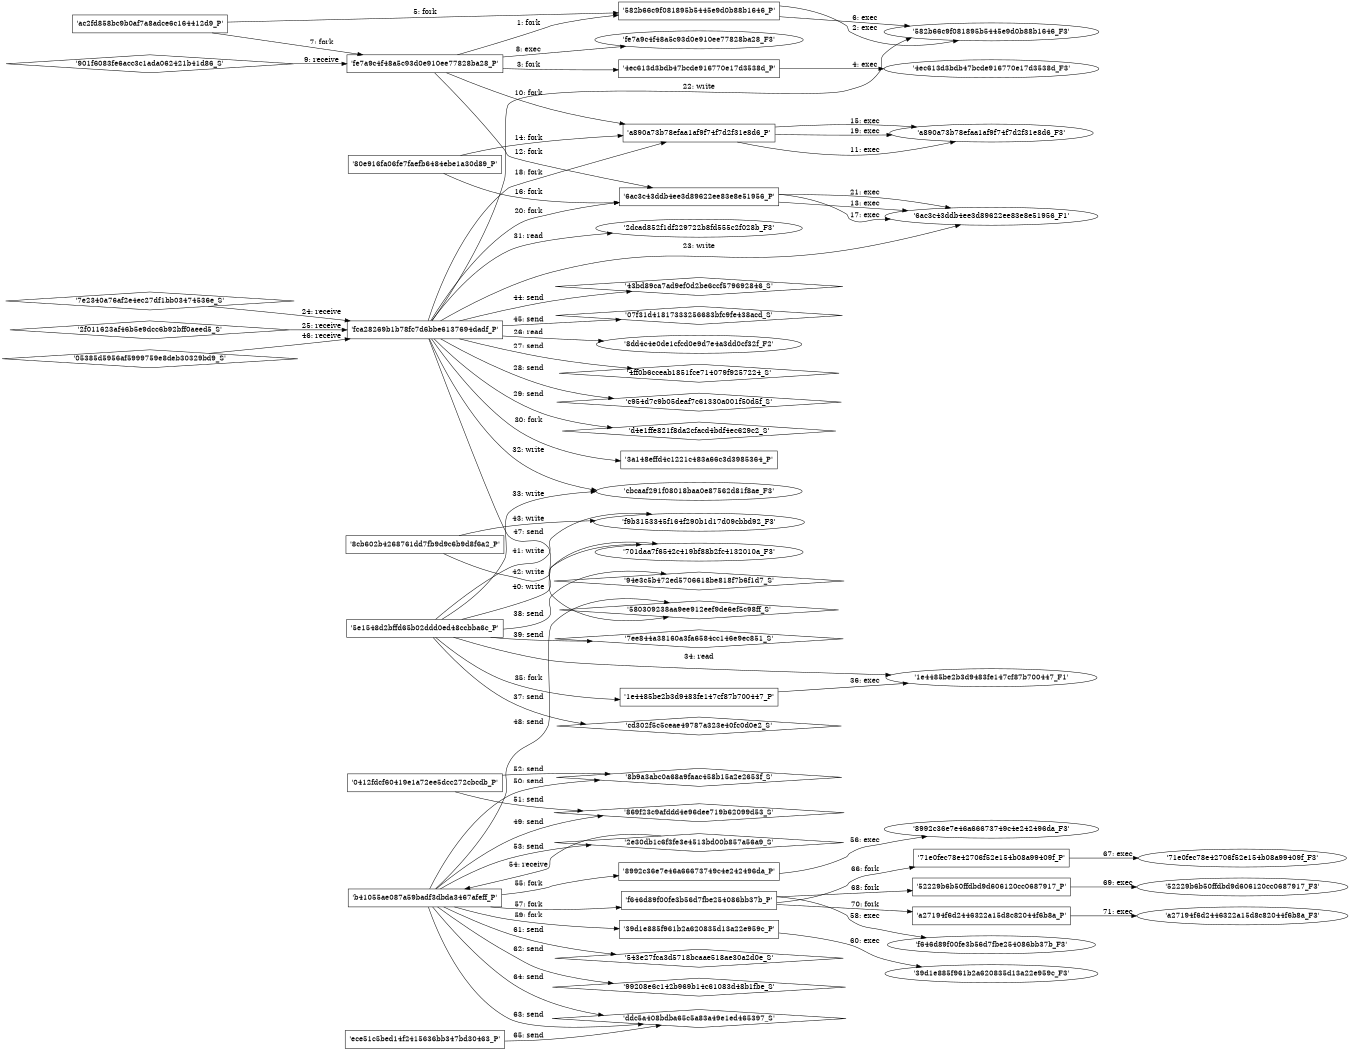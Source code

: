 digraph "D:\Learning\Paper\apt\基于CTI的攻击预警\Dataset\攻击图\ASGfromALLCTI\Evolving trends in Iranian threat actor activity – MSTIC presentation at CyberWarCon 2021.dot" {
rankdir="LR"
size="9"
fixedsize="false"
splines="true"
nodesep=0.3
ranksep=0
fontsize=10
overlap="scalexy"
engine= "neato"
	"'fe7a9c4f48a5c93d0e910ee77828ba28_P'" [node_type=Process shape=box]
	"'582b66c9f081895b5445e9d0b88b1646_P'" [node_type=Process shape=box]
	"'fe7a9c4f48a5c93d0e910ee77828ba28_P'" -> "'582b66c9f081895b5445e9d0b88b1646_P'" [label="1: fork"]
	"'582b66c9f081895b5445e9d0b88b1646_P'" [node_type=Process shape=box]
	"'582b66c9f081895b5445e9d0b88b1646_F3'" [node_type=File shape=ellipse]
	"'582b66c9f081895b5445e9d0b88b1646_P'" -> "'582b66c9f081895b5445e9d0b88b1646_F3'" [label="2: exec"]
	"'fe7a9c4f48a5c93d0e910ee77828ba28_P'" [node_type=Process shape=box]
	"'4ec613d3bdb47bcde916770e17d3538d_P'" [node_type=Process shape=box]
	"'fe7a9c4f48a5c93d0e910ee77828ba28_P'" -> "'4ec613d3bdb47bcde916770e17d3538d_P'" [label="3: fork"]
	"'4ec613d3bdb47bcde916770e17d3538d_P'" [node_type=Process shape=box]
	"'4ec613d3bdb47bcde916770e17d3538d_F3'" [node_type=File shape=ellipse]
	"'4ec613d3bdb47bcde916770e17d3538d_P'" -> "'4ec613d3bdb47bcde916770e17d3538d_F3'" [label="4: exec"]
	"'ac2fd858bc9b0af7a8adce6c164412d9_P'" [node_type=Process shape=box]
	"'582b66c9f081895b5445e9d0b88b1646_P'" [node_type=Process shape=box]
	"'ac2fd858bc9b0af7a8adce6c164412d9_P'" -> "'582b66c9f081895b5445e9d0b88b1646_P'" [label="5: fork"]
	"'582b66c9f081895b5445e9d0b88b1646_P'" [node_type=Process shape=box]
	"'582b66c9f081895b5445e9d0b88b1646_F3'" [node_type=File shape=ellipse]
	"'582b66c9f081895b5445e9d0b88b1646_P'" -> "'582b66c9f081895b5445e9d0b88b1646_F3'" [label="6: exec"]
	"'ac2fd858bc9b0af7a8adce6c164412d9_P'" [node_type=Process shape=box]
	"'fe7a9c4f48a5c93d0e910ee77828ba28_P'" [node_type=Process shape=box]
	"'ac2fd858bc9b0af7a8adce6c164412d9_P'" -> "'fe7a9c4f48a5c93d0e910ee77828ba28_P'" [label="7: fork"]
	"'fe7a9c4f48a5c93d0e910ee77828ba28_P'" [node_type=Process shape=box]
	"'fe7a9c4f48a5c93d0e910ee77828ba28_F3'" [node_type=File shape=ellipse]
	"'fe7a9c4f48a5c93d0e910ee77828ba28_P'" -> "'fe7a9c4f48a5c93d0e910ee77828ba28_F3'" [label="8: exec"]
	"'fe7a9c4f48a5c93d0e910ee77828ba28_P'" [node_type=Process shape=box]
	"'901f6083fe6acc3c1ada062421b41d86_S'" [node_type=Socket shape=diamond]
	"'901f6083fe6acc3c1ada062421b41d86_S'" -> "'fe7a9c4f48a5c93d0e910ee77828ba28_P'" [label="9: receive"]
	"'fe7a9c4f48a5c93d0e910ee77828ba28_P'" [node_type=Process shape=box]
	"'a890a73b78efaa1af9f74f7d2f31e8d6_P'" [node_type=Process shape=box]
	"'fe7a9c4f48a5c93d0e910ee77828ba28_P'" -> "'a890a73b78efaa1af9f74f7d2f31e8d6_P'" [label="10: fork"]
	"'a890a73b78efaa1af9f74f7d2f31e8d6_P'" [node_type=Process shape=box]
	"'a890a73b78efaa1af9f74f7d2f31e8d6_F3'" [node_type=File shape=ellipse]
	"'a890a73b78efaa1af9f74f7d2f31e8d6_P'" -> "'a890a73b78efaa1af9f74f7d2f31e8d6_F3'" [label="11: exec"]
	"'fe7a9c4f48a5c93d0e910ee77828ba28_P'" [node_type=Process shape=box]
	"'6ac3c43ddb4ee3d89622ee83e8e51956_P'" [node_type=Process shape=box]
	"'fe7a9c4f48a5c93d0e910ee77828ba28_P'" -> "'6ac3c43ddb4ee3d89622ee83e8e51956_P'" [label="12: fork"]
	"'6ac3c43ddb4ee3d89622ee83e8e51956_P'" [node_type=Process shape=box]
	"'6ac3c43ddb4ee3d89622ee83e8e51956_F1'" [node_type=File shape=ellipse]
	"'6ac3c43ddb4ee3d89622ee83e8e51956_P'" -> "'6ac3c43ddb4ee3d89622ee83e8e51956_F1'" [label="13: exec"]
	"'80e916fa06fe7faefb6484ebe1a30d89_P'" [node_type=Process shape=box]
	"'a890a73b78efaa1af9f74f7d2f31e8d6_P'" [node_type=Process shape=box]
	"'80e916fa06fe7faefb6484ebe1a30d89_P'" -> "'a890a73b78efaa1af9f74f7d2f31e8d6_P'" [label="14: fork"]
	"'a890a73b78efaa1af9f74f7d2f31e8d6_P'" [node_type=Process shape=box]
	"'a890a73b78efaa1af9f74f7d2f31e8d6_F3'" [node_type=File shape=ellipse]
	"'a890a73b78efaa1af9f74f7d2f31e8d6_P'" -> "'a890a73b78efaa1af9f74f7d2f31e8d6_F3'" [label="15: exec"]
	"'80e916fa06fe7faefb6484ebe1a30d89_P'" [node_type=Process shape=box]
	"'6ac3c43ddb4ee3d89622ee83e8e51956_P'" [node_type=Process shape=box]
	"'80e916fa06fe7faefb6484ebe1a30d89_P'" -> "'6ac3c43ddb4ee3d89622ee83e8e51956_P'" [label="16: fork"]
	"'6ac3c43ddb4ee3d89622ee83e8e51956_P'" [node_type=Process shape=box]
	"'6ac3c43ddb4ee3d89622ee83e8e51956_F1'" [node_type=File shape=ellipse]
	"'6ac3c43ddb4ee3d89622ee83e8e51956_P'" -> "'6ac3c43ddb4ee3d89622ee83e8e51956_F1'" [label="17: exec"]
	"'fca28269b1b78fc7d6bbe6137694dadf_P'" [node_type=Process shape=box]
	"'a890a73b78efaa1af9f74f7d2f31e8d6_P'" [node_type=Process shape=box]
	"'fca28269b1b78fc7d6bbe6137694dadf_P'" -> "'a890a73b78efaa1af9f74f7d2f31e8d6_P'" [label="18: fork"]
	"'a890a73b78efaa1af9f74f7d2f31e8d6_P'" [node_type=Process shape=box]
	"'a890a73b78efaa1af9f74f7d2f31e8d6_F3'" [node_type=File shape=ellipse]
	"'a890a73b78efaa1af9f74f7d2f31e8d6_P'" -> "'a890a73b78efaa1af9f74f7d2f31e8d6_F3'" [label="19: exec"]
	"'fca28269b1b78fc7d6bbe6137694dadf_P'" [node_type=Process shape=box]
	"'6ac3c43ddb4ee3d89622ee83e8e51956_P'" [node_type=Process shape=box]
	"'fca28269b1b78fc7d6bbe6137694dadf_P'" -> "'6ac3c43ddb4ee3d89622ee83e8e51956_P'" [label="20: fork"]
	"'6ac3c43ddb4ee3d89622ee83e8e51956_P'" [node_type=Process shape=box]
	"'6ac3c43ddb4ee3d89622ee83e8e51956_F1'" [node_type=File shape=ellipse]
	"'6ac3c43ddb4ee3d89622ee83e8e51956_P'" -> "'6ac3c43ddb4ee3d89622ee83e8e51956_F1'" [label="21: exec"]
	"'582b66c9f081895b5445e9d0b88b1646_F3'" [node_type=file shape=ellipse]
	"'fca28269b1b78fc7d6bbe6137694dadf_P'" [node_type=Process shape=box]
	"'fca28269b1b78fc7d6bbe6137694dadf_P'" -> "'582b66c9f081895b5445e9d0b88b1646_F3'" [label="22: write"]
	"'6ac3c43ddb4ee3d89622ee83e8e51956_F1'" [node_type=file shape=ellipse]
	"'fca28269b1b78fc7d6bbe6137694dadf_P'" [node_type=Process shape=box]
	"'fca28269b1b78fc7d6bbe6137694dadf_P'" -> "'6ac3c43ddb4ee3d89622ee83e8e51956_F1'" [label="23: write"]
	"'fca28269b1b78fc7d6bbe6137694dadf_P'" [node_type=Process shape=box]
	"'7e2340a76af2e4ec27df1bb03474536e_S'" [node_type=Socket shape=diamond]
	"'7e2340a76af2e4ec27df1bb03474536e_S'" -> "'fca28269b1b78fc7d6bbe6137694dadf_P'" [label="24: receive"]
	"'fca28269b1b78fc7d6bbe6137694dadf_P'" [node_type=Process shape=box]
	"'2f011623af46b5e9dcc6b92bff0aeed5_S'" [node_type=Socket shape=diamond]
	"'2f011623af46b5e9dcc6b92bff0aeed5_S'" -> "'fca28269b1b78fc7d6bbe6137694dadf_P'" [label="25: receive"]
	"'8dd4c4e0de1cfcd0e9d7e4a3dd0cf32f_F2'" [node_type=file shape=ellipse]
	"'fca28269b1b78fc7d6bbe6137694dadf_P'" [node_type=Process shape=box]
	"'fca28269b1b78fc7d6bbe6137694dadf_P'" -> "'8dd4c4e0de1cfcd0e9d7e4a3dd0cf32f_F2'" [label="26: read"]
	"'4ff0b6cceab1851fce714079f9257224_S'" [node_type=Socket shape=diamond]
	"'fca28269b1b78fc7d6bbe6137694dadf_P'" [node_type=Process shape=box]
	"'fca28269b1b78fc7d6bbe6137694dadf_P'" -> "'4ff0b6cceab1851fce714079f9257224_S'" [label="27: send"]
	"'c954d7c9b05deaf7c61330a001f50d5f_S'" [node_type=Socket shape=diamond]
	"'fca28269b1b78fc7d6bbe6137694dadf_P'" [node_type=Process shape=box]
	"'fca28269b1b78fc7d6bbe6137694dadf_P'" -> "'c954d7c9b05deaf7c61330a001f50d5f_S'" [label="28: send"]
	"'d4e1ffe821f8da2cfacd4bdf4ec629c2_S'" [node_type=Socket shape=diamond]
	"'fca28269b1b78fc7d6bbe6137694dadf_P'" [node_type=Process shape=box]
	"'fca28269b1b78fc7d6bbe6137694dadf_P'" -> "'d4e1ffe821f8da2cfacd4bdf4ec629c2_S'" [label="29: send"]
	"'fca28269b1b78fc7d6bbe6137694dadf_P'" [node_type=Process shape=box]
	"'3a148effd4c1221c483a66c3d3985364_P'" [node_type=Process shape=box]
	"'fca28269b1b78fc7d6bbe6137694dadf_P'" -> "'3a148effd4c1221c483a66c3d3985364_P'" [label="30: fork"]
	"'2dcad852f1df229722b8fd555c2f028b_F3'" [node_type=file shape=ellipse]
	"'fca28269b1b78fc7d6bbe6137694dadf_P'" [node_type=Process shape=box]
	"'fca28269b1b78fc7d6bbe6137694dadf_P'" -> "'2dcad852f1df229722b8fd555c2f028b_F3'" [label="31: read"]
	"'cbcaaf291f08018baa0e87562d81f8ae_F3'" [node_type=file shape=ellipse]
	"'fca28269b1b78fc7d6bbe6137694dadf_P'" [node_type=Process shape=box]
	"'fca28269b1b78fc7d6bbe6137694dadf_P'" -> "'cbcaaf291f08018baa0e87562d81f8ae_F3'" [label="32: write"]
	"'cbcaaf291f08018baa0e87562d81f8ae_F3'" [node_type=file shape=ellipse]
	"'5e1548d2bffd65b02ddd0ed48ccbba6c_P'" [node_type=Process shape=box]
	"'5e1548d2bffd65b02ddd0ed48ccbba6c_P'" -> "'cbcaaf291f08018baa0e87562d81f8ae_F3'" [label="33: write"]
	"'1e4485be2b3d9483fe147cf87b700447_F1'" [node_type=file shape=ellipse]
	"'5e1548d2bffd65b02ddd0ed48ccbba6c_P'" [node_type=Process shape=box]
	"'5e1548d2bffd65b02ddd0ed48ccbba6c_P'" -> "'1e4485be2b3d9483fe147cf87b700447_F1'" [label="34: read"]
	"'5e1548d2bffd65b02ddd0ed48ccbba6c_P'" [node_type=Process shape=box]
	"'1e4485be2b3d9483fe147cf87b700447_P'" [node_type=Process shape=box]
	"'5e1548d2bffd65b02ddd0ed48ccbba6c_P'" -> "'1e4485be2b3d9483fe147cf87b700447_P'" [label="35: fork"]
	"'1e4485be2b3d9483fe147cf87b700447_P'" [node_type=Process shape=box]
	"'1e4485be2b3d9483fe147cf87b700447_F1'" [node_type=File shape=ellipse]
	"'1e4485be2b3d9483fe147cf87b700447_P'" -> "'1e4485be2b3d9483fe147cf87b700447_F1'" [label="36: exec"]
	"'cd302f5c5ceae49787a323e40fc0d0e2_S'" [node_type=Socket shape=diamond]
	"'5e1548d2bffd65b02ddd0ed48ccbba6c_P'" [node_type=Process shape=box]
	"'5e1548d2bffd65b02ddd0ed48ccbba6c_P'" -> "'cd302f5c5ceae49787a323e40fc0d0e2_S'" [label="37: send"]
	"'94e3c5b472ed5706618be818f7b6f1d7_S'" [node_type=Socket shape=diamond]
	"'5e1548d2bffd65b02ddd0ed48ccbba6c_P'" [node_type=Process shape=box]
	"'5e1548d2bffd65b02ddd0ed48ccbba6c_P'" -> "'94e3c5b472ed5706618be818f7b6f1d7_S'" [label="38: send"]
	"'7ee844a38160a3fa6584cc146e9ec851_S'" [node_type=Socket shape=diamond]
	"'5e1548d2bffd65b02ddd0ed48ccbba6c_P'" [node_type=Process shape=box]
	"'5e1548d2bffd65b02ddd0ed48ccbba6c_P'" -> "'7ee844a38160a3fa6584cc146e9ec851_S'" [label="39: send"]
	"'701daa7f6542c419bf88b2fc4132010a_F3'" [node_type=file shape=ellipse]
	"'5e1548d2bffd65b02ddd0ed48ccbba6c_P'" [node_type=Process shape=box]
	"'5e1548d2bffd65b02ddd0ed48ccbba6c_P'" -> "'701daa7f6542c419bf88b2fc4132010a_F3'" [label="40: write"]
	"'f9b3153345f164f290b1d17d09cbbd92_F3'" [node_type=file shape=ellipse]
	"'5e1548d2bffd65b02ddd0ed48ccbba6c_P'" [node_type=Process shape=box]
	"'5e1548d2bffd65b02ddd0ed48ccbba6c_P'" -> "'f9b3153345f164f290b1d17d09cbbd92_F3'" [label="41: write"]
	"'701daa7f6542c419bf88b2fc4132010a_F3'" [node_type=file shape=ellipse]
	"'8cb602b4268761dd7fb9d9c6b9d8f6a2_P'" [node_type=Process shape=box]
	"'8cb602b4268761dd7fb9d9c6b9d8f6a2_P'" -> "'701daa7f6542c419bf88b2fc4132010a_F3'" [label="42: write"]
	"'f9b3153345f164f290b1d17d09cbbd92_F3'" [node_type=file shape=ellipse]
	"'8cb602b4268761dd7fb9d9c6b9d8f6a2_P'" [node_type=Process shape=box]
	"'8cb602b4268761dd7fb9d9c6b9d8f6a2_P'" -> "'f9b3153345f164f290b1d17d09cbbd92_F3'" [label="43: write"]
	"'43bd89ca7ad9ef0d2be6ccf579692846_S'" [node_type=Socket shape=diamond]
	"'fca28269b1b78fc7d6bbe6137694dadf_P'" [node_type=Process shape=box]
	"'fca28269b1b78fc7d6bbe6137694dadf_P'" -> "'43bd89ca7ad9ef0d2be6ccf579692846_S'" [label="44: send"]
	"'07f31d41817333256683bfc9fe438acd_S'" [node_type=Socket shape=diamond]
	"'fca28269b1b78fc7d6bbe6137694dadf_P'" [node_type=Process shape=box]
	"'fca28269b1b78fc7d6bbe6137694dadf_P'" -> "'07f31d41817333256683bfc9fe438acd_S'" [label="45: send"]
	"'fca28269b1b78fc7d6bbe6137694dadf_P'" [node_type=Process shape=box]
	"'05385d5956af5999759e8deb30329bd9_S'" [node_type=Socket shape=diamond]
	"'05385d5956af5999759e8deb30329bd9_S'" -> "'fca28269b1b78fc7d6bbe6137694dadf_P'" [label="46: receive"]
	"'580309238aa9ee912eef9de6ef5c98ff_S'" [node_type=Socket shape=diamond]
	"'fca28269b1b78fc7d6bbe6137694dadf_P'" [node_type=Process shape=box]
	"'fca28269b1b78fc7d6bbe6137694dadf_P'" -> "'580309238aa9ee912eef9de6ef5c98ff_S'" [label="47: send"]
	"'580309238aa9ee912eef9de6ef5c98ff_S'" [node_type=Socket shape=diamond]
	"'b41055ae087a59badf3dbda3467afeff_P'" [node_type=Process shape=box]
	"'b41055ae087a59badf3dbda3467afeff_P'" -> "'580309238aa9ee912eef9de6ef5c98ff_S'" [label="48: send"]
	"'869f23c9afddd4e96dee719b62099d53_S'" [node_type=Socket shape=diamond]
	"'b41055ae087a59badf3dbda3467afeff_P'" [node_type=Process shape=box]
	"'b41055ae087a59badf3dbda3467afeff_P'" -> "'869f23c9afddd4e96dee719b62099d53_S'" [label="49: send"]
	"'8b9a3abc0a68a9faac458b15a2e2653f_S'" [node_type=Socket shape=diamond]
	"'b41055ae087a59badf3dbda3467afeff_P'" [node_type=Process shape=box]
	"'b41055ae087a59badf3dbda3467afeff_P'" -> "'8b9a3abc0a68a9faac458b15a2e2653f_S'" [label="50: send"]
	"'869f23c9afddd4e96dee719b62099d53_S'" [node_type=Socket shape=diamond]
	"'0412fdcf60419e1a72ee5dcc272cbcdb_P'" [node_type=Process shape=box]
	"'0412fdcf60419e1a72ee5dcc272cbcdb_P'" -> "'869f23c9afddd4e96dee719b62099d53_S'" [label="51: send"]
	"'8b9a3abc0a68a9faac458b15a2e2653f_S'" [node_type=Socket shape=diamond]
	"'0412fdcf60419e1a72ee5dcc272cbcdb_P'" [node_type=Process shape=box]
	"'0412fdcf60419e1a72ee5dcc272cbcdb_P'" -> "'8b9a3abc0a68a9faac458b15a2e2653f_S'" [label="52: send"]
	"'2e30db1c6f3fe3e4513bd00b857a56a9_S'" [node_type=Socket shape=diamond]
	"'b41055ae087a59badf3dbda3467afeff_P'" [node_type=Process shape=box]
	"'b41055ae087a59badf3dbda3467afeff_P'" -> "'2e30db1c6f3fe3e4513bd00b857a56a9_S'" [label="53: send"]
	"'2e30db1c6f3fe3e4513bd00b857a56a9_S'" -> "'b41055ae087a59badf3dbda3467afeff_P'" [label="54: receive"]
	"'b41055ae087a59badf3dbda3467afeff_P'" [node_type=Process shape=box]
	"'8992c36e7e46a66673749c4e242496da_P'" [node_type=Process shape=box]
	"'b41055ae087a59badf3dbda3467afeff_P'" -> "'8992c36e7e46a66673749c4e242496da_P'" [label="55: fork"]
	"'8992c36e7e46a66673749c4e242496da_P'" [node_type=Process shape=box]
	"'8992c36e7e46a66673749c4e242496da_F3'" [node_type=File shape=ellipse]
	"'8992c36e7e46a66673749c4e242496da_P'" -> "'8992c36e7e46a66673749c4e242496da_F3'" [label="56: exec"]
	"'b41055ae087a59badf3dbda3467afeff_P'" [node_type=Process shape=box]
	"'f646d89f00fe3b56d7fbe254086bb37b_P'" [node_type=Process shape=box]
	"'b41055ae087a59badf3dbda3467afeff_P'" -> "'f646d89f00fe3b56d7fbe254086bb37b_P'" [label="57: fork"]
	"'f646d89f00fe3b56d7fbe254086bb37b_P'" [node_type=Process shape=box]
	"'f646d89f00fe3b56d7fbe254086bb37b_F3'" [node_type=File shape=ellipse]
	"'f646d89f00fe3b56d7fbe254086bb37b_P'" -> "'f646d89f00fe3b56d7fbe254086bb37b_F3'" [label="58: exec"]
	"'b41055ae087a59badf3dbda3467afeff_P'" [node_type=Process shape=box]
	"'39d1e885f961b2a620835d13a22e959c_P'" [node_type=Process shape=box]
	"'b41055ae087a59badf3dbda3467afeff_P'" -> "'39d1e885f961b2a620835d13a22e959c_P'" [label="59: fork"]
	"'39d1e885f961b2a620835d13a22e959c_P'" [node_type=Process shape=box]
	"'39d1e885f961b2a620835d13a22e959c_F3'" [node_type=File shape=ellipse]
	"'39d1e885f961b2a620835d13a22e959c_P'" -> "'39d1e885f961b2a620835d13a22e959c_F3'" [label="60: exec"]
	"'543e27fca3d5718bcaae518ae30a2d0e_S'" [node_type=Socket shape=diamond]
	"'b41055ae087a59badf3dbda3467afeff_P'" [node_type=Process shape=box]
	"'b41055ae087a59badf3dbda3467afeff_P'" -> "'543e27fca3d5718bcaae518ae30a2d0e_S'" [label="61: send"]
	"'99208e6c142b969b14c61083d48b1fbe_S'" [node_type=Socket shape=diamond]
	"'b41055ae087a59badf3dbda3467afeff_P'" [node_type=Process shape=box]
	"'b41055ae087a59badf3dbda3467afeff_P'" -> "'99208e6c142b969b14c61083d48b1fbe_S'" [label="62: send"]
	"'ddc5a408bdba65c5a83a49e1ed465397_S'" [node_type=Socket shape=diamond]
	"'b41055ae087a59badf3dbda3467afeff_P'" [node_type=Process shape=box]
	"'b41055ae087a59badf3dbda3467afeff_P'" -> "'ddc5a408bdba65c5a83a49e1ed465397_S'" [label="63: send"]
	"'ddc5a408bdba65c5a83a49e1ed465397_S'" [node_type=Socket shape=diamond]
	"'b41055ae087a59badf3dbda3467afeff_P'" [node_type=Process shape=box]
	"'b41055ae087a59badf3dbda3467afeff_P'" -> "'ddc5a408bdba65c5a83a49e1ed465397_S'" [label="64: send"]
	"'ddc5a408bdba65c5a83a49e1ed465397_S'" [node_type=Socket shape=diamond]
	"'ece51c5bed14f2415636bb347bd30463_P'" [node_type=Process shape=box]
	"'ece51c5bed14f2415636bb347bd30463_P'" -> "'ddc5a408bdba65c5a83a49e1ed465397_S'" [label="65: send"]
	"'f646d89f00fe3b56d7fbe254086bb37b_P'" [node_type=Process shape=box]
	"'71e0fec78e42706f52e154b08a99409f_P'" [node_type=Process shape=box]
	"'f646d89f00fe3b56d7fbe254086bb37b_P'" -> "'71e0fec78e42706f52e154b08a99409f_P'" [label="66: fork"]
	"'71e0fec78e42706f52e154b08a99409f_P'" [node_type=Process shape=box]
	"'71e0fec78e42706f52e154b08a99409f_F3'" [node_type=File shape=ellipse]
	"'71e0fec78e42706f52e154b08a99409f_P'" -> "'71e0fec78e42706f52e154b08a99409f_F3'" [label="67: exec"]
	"'f646d89f00fe3b56d7fbe254086bb37b_P'" [node_type=Process shape=box]
	"'52229b6b50ffdbd9d606120cc0687917_P'" [node_type=Process shape=box]
	"'f646d89f00fe3b56d7fbe254086bb37b_P'" -> "'52229b6b50ffdbd9d606120cc0687917_P'" [label="68: fork"]
	"'52229b6b50ffdbd9d606120cc0687917_P'" [node_type=Process shape=box]
	"'52229b6b50ffdbd9d606120cc0687917_F3'" [node_type=File shape=ellipse]
	"'52229b6b50ffdbd9d606120cc0687917_P'" -> "'52229b6b50ffdbd9d606120cc0687917_F3'" [label="69: exec"]
	"'f646d89f00fe3b56d7fbe254086bb37b_P'" [node_type=Process shape=box]
	"'a27194f6d2446322a15d8c82044f6b8a_P'" [node_type=Process shape=box]
	"'f646d89f00fe3b56d7fbe254086bb37b_P'" -> "'a27194f6d2446322a15d8c82044f6b8a_P'" [label="70: fork"]
	"'a27194f6d2446322a15d8c82044f6b8a_P'" [node_type=Process shape=box]
	"'a27194f6d2446322a15d8c82044f6b8a_F3'" [node_type=File shape=ellipse]
	"'a27194f6d2446322a15d8c82044f6b8a_P'" -> "'a27194f6d2446322a15d8c82044f6b8a_F3'" [label="71: exec"]
}
